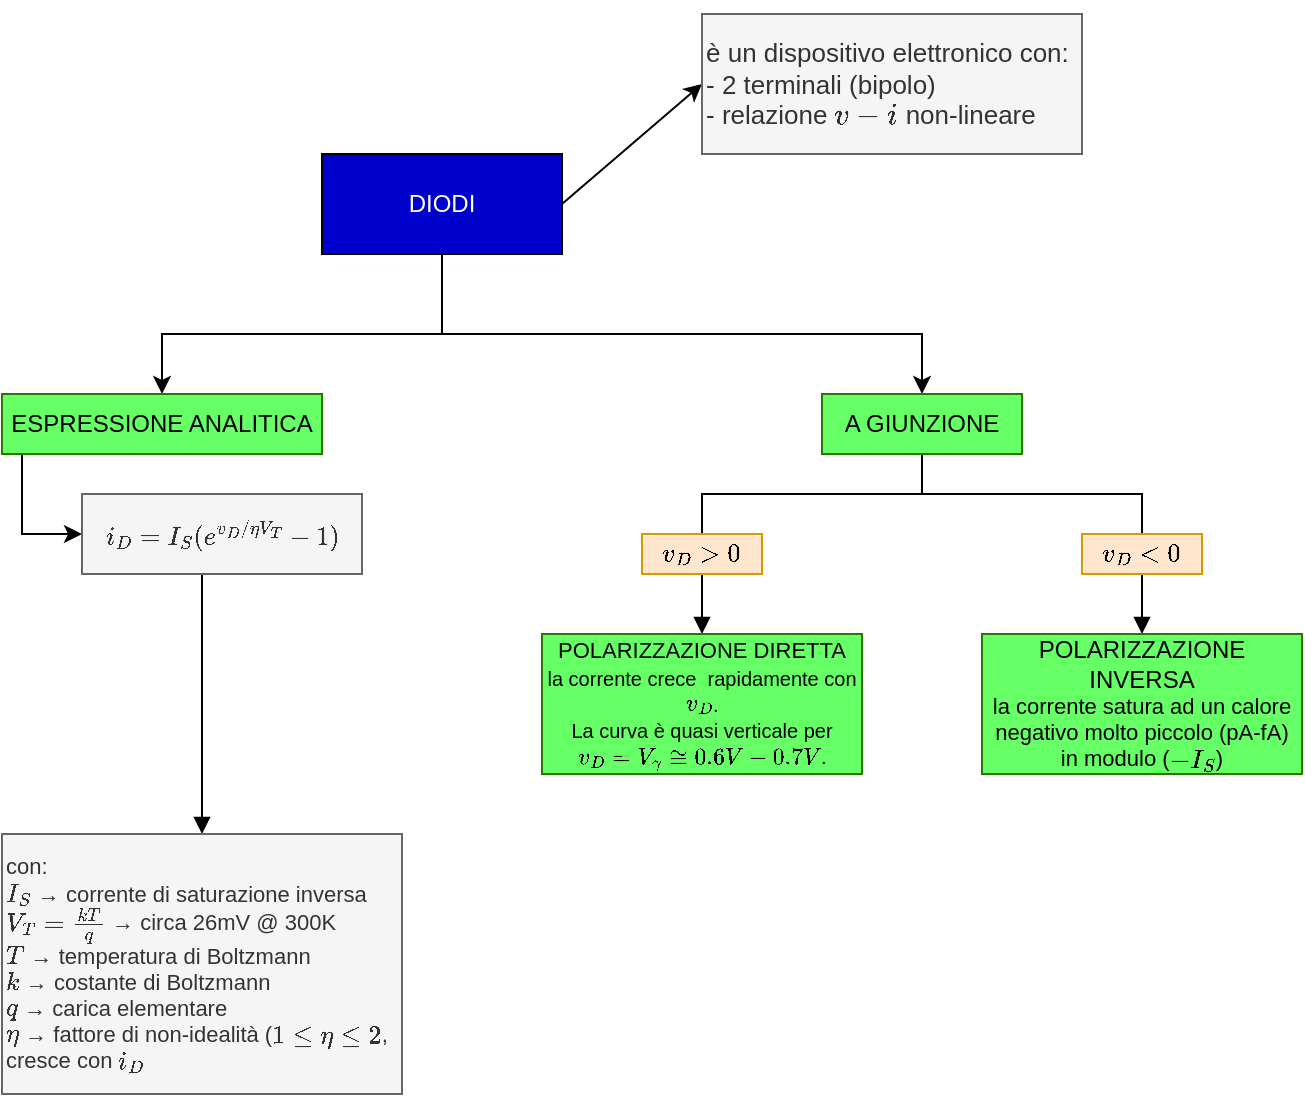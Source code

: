<mxfile version="19.0.0" type="github">
  <diagram id="Vgr4V98iy7H3mkGHoCvp" name="Pagina-1">
    <mxGraphModel dx="971" dy="556" grid="1" gridSize="10" guides="1" tooltips="1" connect="1" arrows="1" fold="1" page="1" pageScale="1" pageWidth="1169" pageHeight="827" math="1" shadow="0">
      <root>
        <mxCell id="0" />
        <mxCell id="1" parent="0" />
        <mxCell id="Vg_-dY5ANIHzuDw8YEnt-4" style="edgeStyle=none;rounded=0;orthogonalLoop=1;jettySize=auto;html=1;entryX=0;entryY=0.5;entryDx=0;entryDy=0;fontColor=#fff;exitX=1;exitY=0.5;exitDx=0;exitDy=0;" edge="1" parent="1" source="Vg_-dY5ANIHzuDw8YEnt-1" target="Vg_-dY5ANIHzuDw8YEnt-3">
          <mxGeometry relative="1" as="geometry">
            <mxPoint x="300" y="75" as="sourcePoint" />
          </mxGeometry>
        </mxCell>
        <mxCell id="Vg_-dY5ANIHzuDw8YEnt-6" style="edgeStyle=orthogonalEdgeStyle;rounded=0;orthogonalLoop=1;jettySize=auto;html=1;entryX=0.5;entryY=0;entryDx=0;entryDy=0;fontColor=#000000;" edge="1" parent="1" source="Vg_-dY5ANIHzuDw8YEnt-1" target="Vg_-dY5ANIHzuDw8YEnt-5">
          <mxGeometry relative="1" as="geometry">
            <Array as="points">
              <mxPoint x="240" y="180" />
              <mxPoint x="480" y="180" />
            </Array>
          </mxGeometry>
        </mxCell>
        <mxCell id="Vg_-dY5ANIHzuDw8YEnt-10" style="edgeStyle=orthogonalEdgeStyle;rounded=0;orthogonalLoop=1;jettySize=auto;html=1;entryX=0.5;entryY=0;entryDx=0;entryDy=0;fontColor=#000000;" edge="1" parent="1" source="Vg_-dY5ANIHzuDw8YEnt-1" target="Vg_-dY5ANIHzuDw8YEnt-9">
          <mxGeometry relative="1" as="geometry">
            <Array as="points">
              <mxPoint x="240" y="180" />
              <mxPoint x="100" y="180" />
            </Array>
          </mxGeometry>
        </mxCell>
        <mxCell id="Vg_-dY5ANIHzuDw8YEnt-1" value="DIODI" style="whiteSpace=wrap;html=1;fillColor=#0000CC;strokeColor=default;fontColor=#fff;" vertex="1" parent="1">
          <mxGeometry x="180" y="90" width="120" height="50" as="geometry" />
        </mxCell>
        <mxCell id="Vg_-dY5ANIHzuDw8YEnt-3" value="&lt;div style=&quot;font-size: 13px;&quot; align=&quot;left&quot;&gt;&lt;font style=&quot;font-size: 13px;&quot;&gt;è un dispositivo elettronico con:&lt;br&gt;&lt;/font&gt;&lt;/div&gt;&lt;font style=&quot;font-size: 13px;&quot;&gt;- 2 terminali (bipolo)&lt;br&gt;- relazione \(v-i\) non-lineare&lt;/font&gt;" style="whiteSpace=wrap;html=1;strokeColor=#666666;fillColor=#f5f5f5;align=left;fontColor=#333333;" vertex="1" parent="1">
          <mxGeometry x="370" y="20" width="190" height="70" as="geometry" />
        </mxCell>
        <mxCell id="Vg_-dY5ANIHzuDw8YEnt-18" style="edgeStyle=orthogonalEdgeStyle;rounded=0;orthogonalLoop=1;jettySize=auto;html=1;entryX=0.5;entryY=0;entryDx=0;entryDy=0;fontSize=11;fontColor=#000000;endArrow=none;endFill=0;" edge="1" parent="1" source="Vg_-dY5ANIHzuDw8YEnt-5" target="Vg_-dY5ANIHzuDw8YEnt-16">
          <mxGeometry relative="1" as="geometry">
            <Array as="points">
              <mxPoint x="480" y="260" />
              <mxPoint x="370" y="260" />
            </Array>
          </mxGeometry>
        </mxCell>
        <mxCell id="Vg_-dY5ANIHzuDw8YEnt-19" style="edgeStyle=orthogonalEdgeStyle;rounded=0;orthogonalLoop=1;jettySize=auto;html=1;entryX=0.5;entryY=0;entryDx=0;entryDy=0;fontSize=11;fontColor=#000000;endArrow=none;endFill=0;" edge="1" parent="1" source="Vg_-dY5ANIHzuDw8YEnt-5" target="Vg_-dY5ANIHzuDw8YEnt-17">
          <mxGeometry relative="1" as="geometry">
            <Array as="points">
              <mxPoint x="480" y="260" />
              <mxPoint x="590" y="260" />
              <mxPoint x="590" y="280" />
            </Array>
          </mxGeometry>
        </mxCell>
        <mxCell id="Vg_-dY5ANIHzuDw8YEnt-5" value="A GIUNZIONE" style="whiteSpace=wrap;html=1;fontColor=#000000;strokeColor=#2D7600;fillColor=#66ff66;" vertex="1" parent="1">
          <mxGeometry x="430" y="210" width="100" height="30" as="geometry" />
        </mxCell>
        <mxCell id="Vg_-dY5ANIHzuDw8YEnt-15" style="edgeStyle=orthogonalEdgeStyle;rounded=0;orthogonalLoop=1;jettySize=auto;html=1;entryX=0;entryY=0.5;entryDx=0;entryDy=0;fontColor=#000000;" edge="1" parent="1" source="Vg_-dY5ANIHzuDw8YEnt-9" target="Vg_-dY5ANIHzuDw8YEnt-13">
          <mxGeometry relative="1" as="geometry">
            <Array as="points">
              <mxPoint x="30" y="280" />
              <mxPoint x="60" y="280" />
            </Array>
          </mxGeometry>
        </mxCell>
        <mxCell id="Vg_-dY5ANIHzuDw8YEnt-9" value="ESPRESSIONE ANALITICA" style="whiteSpace=wrap;html=1;fontColor=#000000;strokeColor=#2D7600;fillColor=#66ff66;" vertex="1" parent="1">
          <mxGeometry x="20" y="210" width="160" height="30" as="geometry" />
        </mxCell>
        <mxCell id="Vg_-dY5ANIHzuDw8YEnt-35" style="edgeStyle=orthogonalEdgeStyle;rounded=0;orthogonalLoop=1;jettySize=auto;html=1;entryX=0.5;entryY=0;entryDx=0;entryDy=0;fontSize=11;fontColor=#000000;endArrow=block;endFill=1;" edge="1" parent="1" source="Vg_-dY5ANIHzuDw8YEnt-13" target="Vg_-dY5ANIHzuDw8YEnt-34">
          <mxGeometry relative="1" as="geometry">
            <Array as="points">
              <mxPoint x="120" y="330" />
              <mxPoint x="120" y="330" />
            </Array>
          </mxGeometry>
        </mxCell>
        <mxCell id="Vg_-dY5ANIHzuDw8YEnt-13" value="&lt;font style=&quot;font-size: 11px;&quot;&gt;$$i_D = I_S (e^{v_D/{\eta V_T}} - 1)$$&lt;/font&gt;" style="text;html=1;whiteSpace=wrap;align=center;verticalAlign=middle;fillColor=#f5f5f5;strokeColor=#666666;fontColor=#333333;" vertex="1" parent="1">
          <mxGeometry x="60" y="260" width="140" height="40" as="geometry" />
        </mxCell>
        <mxCell id="Vg_-dY5ANIHzuDw8YEnt-27" style="edgeStyle=orthogonalEdgeStyle;rounded=0;orthogonalLoop=1;jettySize=auto;html=1;entryX=0.5;entryY=0;entryDx=0;entryDy=0;fontSize=13;fontColor=#000000;endArrow=block;endFill=1;" edge="1" parent="1" source="Vg_-dY5ANIHzuDw8YEnt-16" target="Vg_-dY5ANIHzuDw8YEnt-21">
          <mxGeometry relative="1" as="geometry" />
        </mxCell>
        <mxCell id="Vg_-dY5ANIHzuDw8YEnt-16" value="$$v_D &amp;gt; 0$$" style="whiteSpace=wrap;html=1;fontSize=11;strokeColor=#d79b00;fillColor=#ffe6cc;" vertex="1" parent="1">
          <mxGeometry x="340" y="280" width="60" height="20" as="geometry" />
        </mxCell>
        <mxCell id="Vg_-dY5ANIHzuDw8YEnt-31" style="edgeStyle=orthogonalEdgeStyle;rounded=0;orthogonalLoop=1;jettySize=auto;html=1;fontSize=13;fontColor=#000000;endArrow=block;endFill=1;entryX=0.5;entryY=0;entryDx=0;entryDy=0;" edge="1" parent="1" source="Vg_-dY5ANIHzuDw8YEnt-17" target="Vg_-dY5ANIHzuDw8YEnt-22">
          <mxGeometry relative="1" as="geometry">
            <mxPoint x="600" y="330" as="targetPoint" />
          </mxGeometry>
        </mxCell>
        <mxCell id="Vg_-dY5ANIHzuDw8YEnt-17" value="$$v_D &amp;lt; 0$$" style="whiteSpace=wrap;html=1;fontSize=11;strokeColor=#d79b00;fillColor=#ffe6cc;" vertex="1" parent="1">
          <mxGeometry x="560" y="280" width="60" height="20" as="geometry" />
        </mxCell>
        <mxCell id="Vg_-dY5ANIHzuDw8YEnt-21" value="POLARIZZAZIONE DIRETTA&lt;br&gt;&lt;div&gt;&lt;font style=&quot;font-size: 10px;&quot;&gt;la corrente crece&amp;nbsp; rapidamente con \(v_D\).&lt;/font&gt;&lt;/div&gt;&lt;div&gt;&lt;font style=&quot;font-size: 10px;&quot;&gt;La curva è quasi verticale per \( v_D = V_\gamma \cong 0.6V-0.7V \).&lt;/font&gt;&lt;/div&gt;" style="whiteSpace=wrap;html=1;fontSize=11;fontColor=#000000;strokeColor=#2D7600;fillColor=#66ff66;verticalAlign=middle;" vertex="1" parent="1">
          <mxGeometry x="290" y="330" width="160" height="70" as="geometry" />
        </mxCell>
        <mxCell id="Vg_-dY5ANIHzuDw8YEnt-22" value="&lt;div style=&quot;font-size: 12px;&quot;&gt;POLARIZZAZIONE INVERSA&lt;/div&gt;&lt;div&gt;la corrente satura ad un calore negativo molto piccolo (pA-fA) in modulo (\(-I_S \))&lt;br&gt;&lt;/div&gt;" style="whiteSpace=wrap;html=1;fontSize=11;fontColor=#000000;strokeColor=#2D7600;fillColor=#66ff66;verticalAlign=middle;" vertex="1" parent="1">
          <mxGeometry x="510.0" y="330" width="160" height="70" as="geometry" />
        </mxCell>
        <mxCell id="Vg_-dY5ANIHzuDw8YEnt-23" value="" style="shape=image;imageAspect=0;aspect=fixed;verticalLabelPosition=bottom;verticalAlign=top;fontSize=11;fontColor=#000000;strokeColor=#2D7600;fillColor=#66ff66;html=1;image=https://raw.githubusercontent.com/BCPTe/SETM/main/images/03/diodo_simbolo.png;imageBorder=none;" vertex="1" parent="1">
          <mxGeometry x="561" y="13.48" width="63.63" height="83.05" as="geometry" />
        </mxCell>
        <mxCell id="Vg_-dY5ANIHzuDw8YEnt-34" value="&lt;div style=&quot;font-size: 11px;&quot; align=&quot;left&quot;&gt;&lt;font style=&quot;font-size: 11px;&quot;&gt;con:&lt;/font&gt;&lt;/div&gt;&lt;div style=&quot;font-size: 11px;&quot; align=&quot;left&quot;&gt;&lt;font style=&quot;font-size: 11px;&quot;&gt;\(I_S\) → corrente di saturazione inversa&lt;/font&gt;&lt;/div&gt;&lt;div style=&quot;font-size: 11px;&quot; align=&quot;left&quot;&gt;&lt;font style=&quot;font-size: 11px;&quot;&gt;\( V_T = \frac{kT}{q} \) → circa 26mV @ 300K&lt;br&gt;&lt;/font&gt;&lt;/div&gt;&lt;div style=&quot;font-size: 11px;&quot; align=&quot;left&quot;&gt;&lt;font style=&quot;font-size: 11px;&quot;&gt;\(T\) → temperatura di Boltzmann&lt;/font&gt;&lt;/div&gt;&lt;div style=&quot;font-size: 11px;&quot; align=&quot;left&quot;&gt;&lt;font style=&quot;font-size: 11px;&quot;&gt;\(k\) → costante di Boltzmann&lt;/font&gt;&lt;/div&gt;&lt;div style=&quot;font-size: 11px;&quot; align=&quot;left&quot;&gt;&lt;font style=&quot;font-size: 11px;&quot;&gt;\(q\) → carica elementare&lt;/font&gt;&lt;/div&gt;&lt;div style=&quot;font-size: 11px;&quot; align=&quot;left&quot;&gt;&lt;font style=&quot;font-size: 11px;&quot;&gt;\( \eta \) → fattore di non-idealità (\( 1 \le \eta \le 2\), cresce con \( i_D \)&lt;br&gt;&lt;/font&gt;&lt;/div&gt;" style="whiteSpace=wrap;html=1;fontSize=12;fontColor=#333333;strokeColor=#666666;fillColor=#f5f5f5;align=left;" vertex="1" parent="1">
          <mxGeometry x="20" y="430" width="200" height="130" as="geometry" />
        </mxCell>
      </root>
    </mxGraphModel>
  </diagram>
</mxfile>
